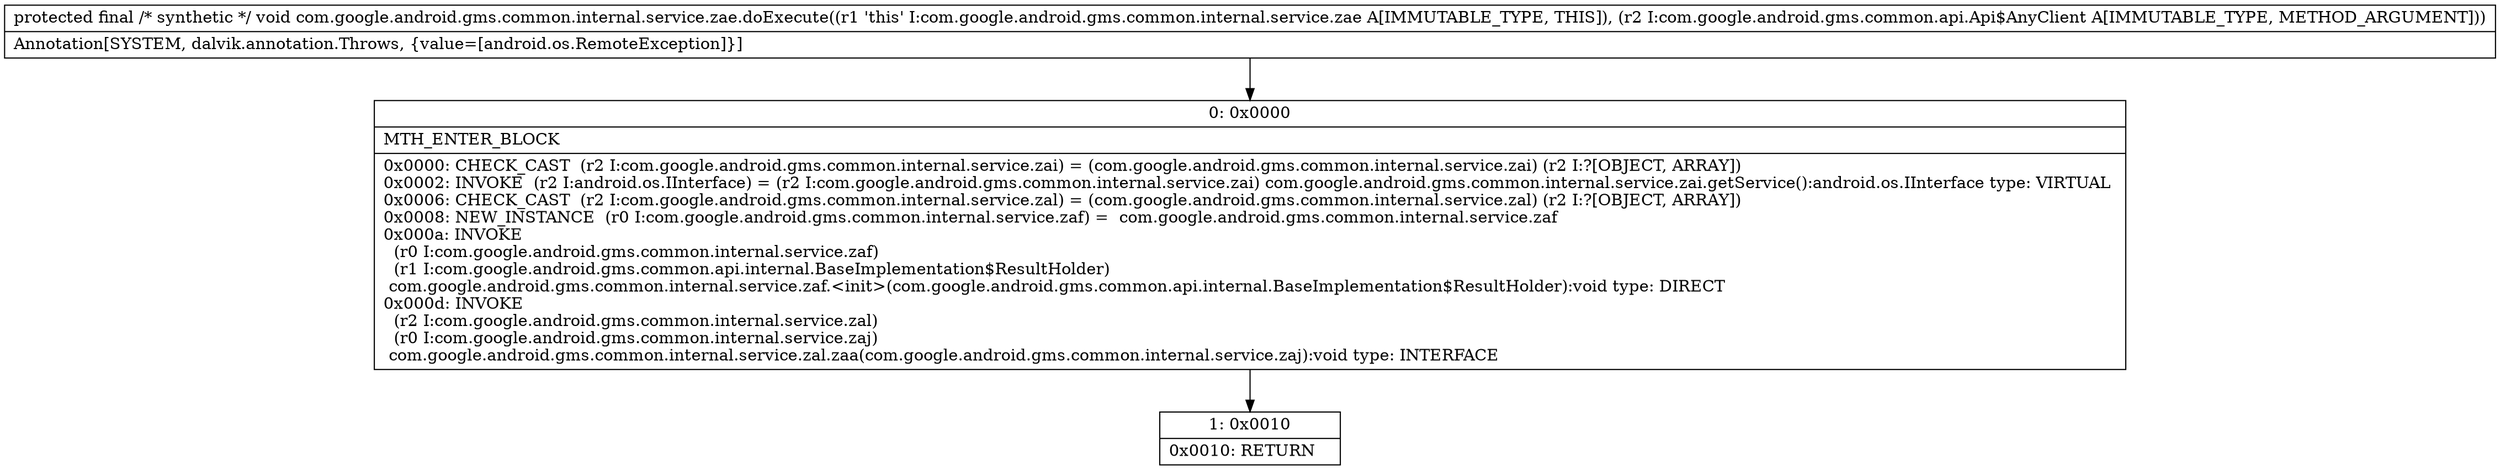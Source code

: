 digraph "CFG forcom.google.android.gms.common.internal.service.zae.doExecute(Lcom\/google\/android\/gms\/common\/api\/Api$AnyClient;)V" {
Node_0 [shape=record,label="{0\:\ 0x0000|MTH_ENTER_BLOCK\l|0x0000: CHECK_CAST  (r2 I:com.google.android.gms.common.internal.service.zai) = (com.google.android.gms.common.internal.service.zai) (r2 I:?[OBJECT, ARRAY]) \l0x0002: INVOKE  (r2 I:android.os.IInterface) = (r2 I:com.google.android.gms.common.internal.service.zai) com.google.android.gms.common.internal.service.zai.getService():android.os.IInterface type: VIRTUAL \l0x0006: CHECK_CAST  (r2 I:com.google.android.gms.common.internal.service.zal) = (com.google.android.gms.common.internal.service.zal) (r2 I:?[OBJECT, ARRAY]) \l0x0008: NEW_INSTANCE  (r0 I:com.google.android.gms.common.internal.service.zaf) =  com.google.android.gms.common.internal.service.zaf \l0x000a: INVOKE  \l  (r0 I:com.google.android.gms.common.internal.service.zaf)\l  (r1 I:com.google.android.gms.common.api.internal.BaseImplementation$ResultHolder)\l com.google.android.gms.common.internal.service.zaf.\<init\>(com.google.android.gms.common.api.internal.BaseImplementation$ResultHolder):void type: DIRECT \l0x000d: INVOKE  \l  (r2 I:com.google.android.gms.common.internal.service.zal)\l  (r0 I:com.google.android.gms.common.internal.service.zaj)\l com.google.android.gms.common.internal.service.zal.zaa(com.google.android.gms.common.internal.service.zaj):void type: INTERFACE \l}"];
Node_1 [shape=record,label="{1\:\ 0x0010|0x0010: RETURN   \l}"];
MethodNode[shape=record,label="{protected final \/* synthetic *\/ void com.google.android.gms.common.internal.service.zae.doExecute((r1 'this' I:com.google.android.gms.common.internal.service.zae A[IMMUTABLE_TYPE, THIS]), (r2 I:com.google.android.gms.common.api.Api$AnyClient A[IMMUTABLE_TYPE, METHOD_ARGUMENT]))  | Annotation[SYSTEM, dalvik.annotation.Throws, \{value=[android.os.RemoteException]\}]\l}"];
MethodNode -> Node_0;
Node_0 -> Node_1;
}

